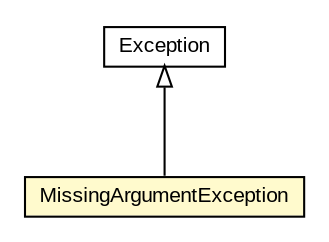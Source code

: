 #!/usr/local/bin/dot
#
# Class diagram 
# Generated by UMLGraph version R5_6-24-gf6e263 (http://www.umlgraph.org/)
#

digraph G {
	edge [fontname="arial",fontsize=10,labelfontname="arial",labelfontsize=10];
	node [fontname="arial",fontsize=10,shape=plaintext];
	nodesep=0.25;
	ranksep=0.5;
	// com.mycompany.task1.commandline.MissingArgumentException
	c313 [label=<<table title="com.mycompany.task1.commandline.MissingArgumentException" border="0" cellborder="1" cellspacing="0" cellpadding="2" port="p" bgcolor="lemonChiffon" href="./MissingArgumentException.html">
		<tr><td><table border="0" cellspacing="0" cellpadding="1">
<tr><td align="center" balign="center"> MissingArgumentException </td></tr>
		</table></td></tr>
		</table>>, URL="./MissingArgumentException.html", fontname="arial", fontcolor="black", fontsize=10.0];
	//com.mycompany.task1.commandline.MissingArgumentException extends java.lang.Exception
	c330:p -> c313:p [dir=back,arrowtail=empty];
	// java.lang.Exception
	c330 [label=<<table title="java.lang.Exception" border="0" cellborder="1" cellspacing="0" cellpadding="2" port="p" href="http://java.sun.com/j2se/1.4.2/docs/api/java/lang/Exception.html">
		<tr><td><table border="0" cellspacing="0" cellpadding="1">
<tr><td align="center" balign="center"> Exception </td></tr>
		</table></td></tr>
		</table>>, URL="http://java.sun.com/j2se/1.4.2/docs/api/java/lang/Exception.html", fontname="arial", fontcolor="black", fontsize=10.0];
}

